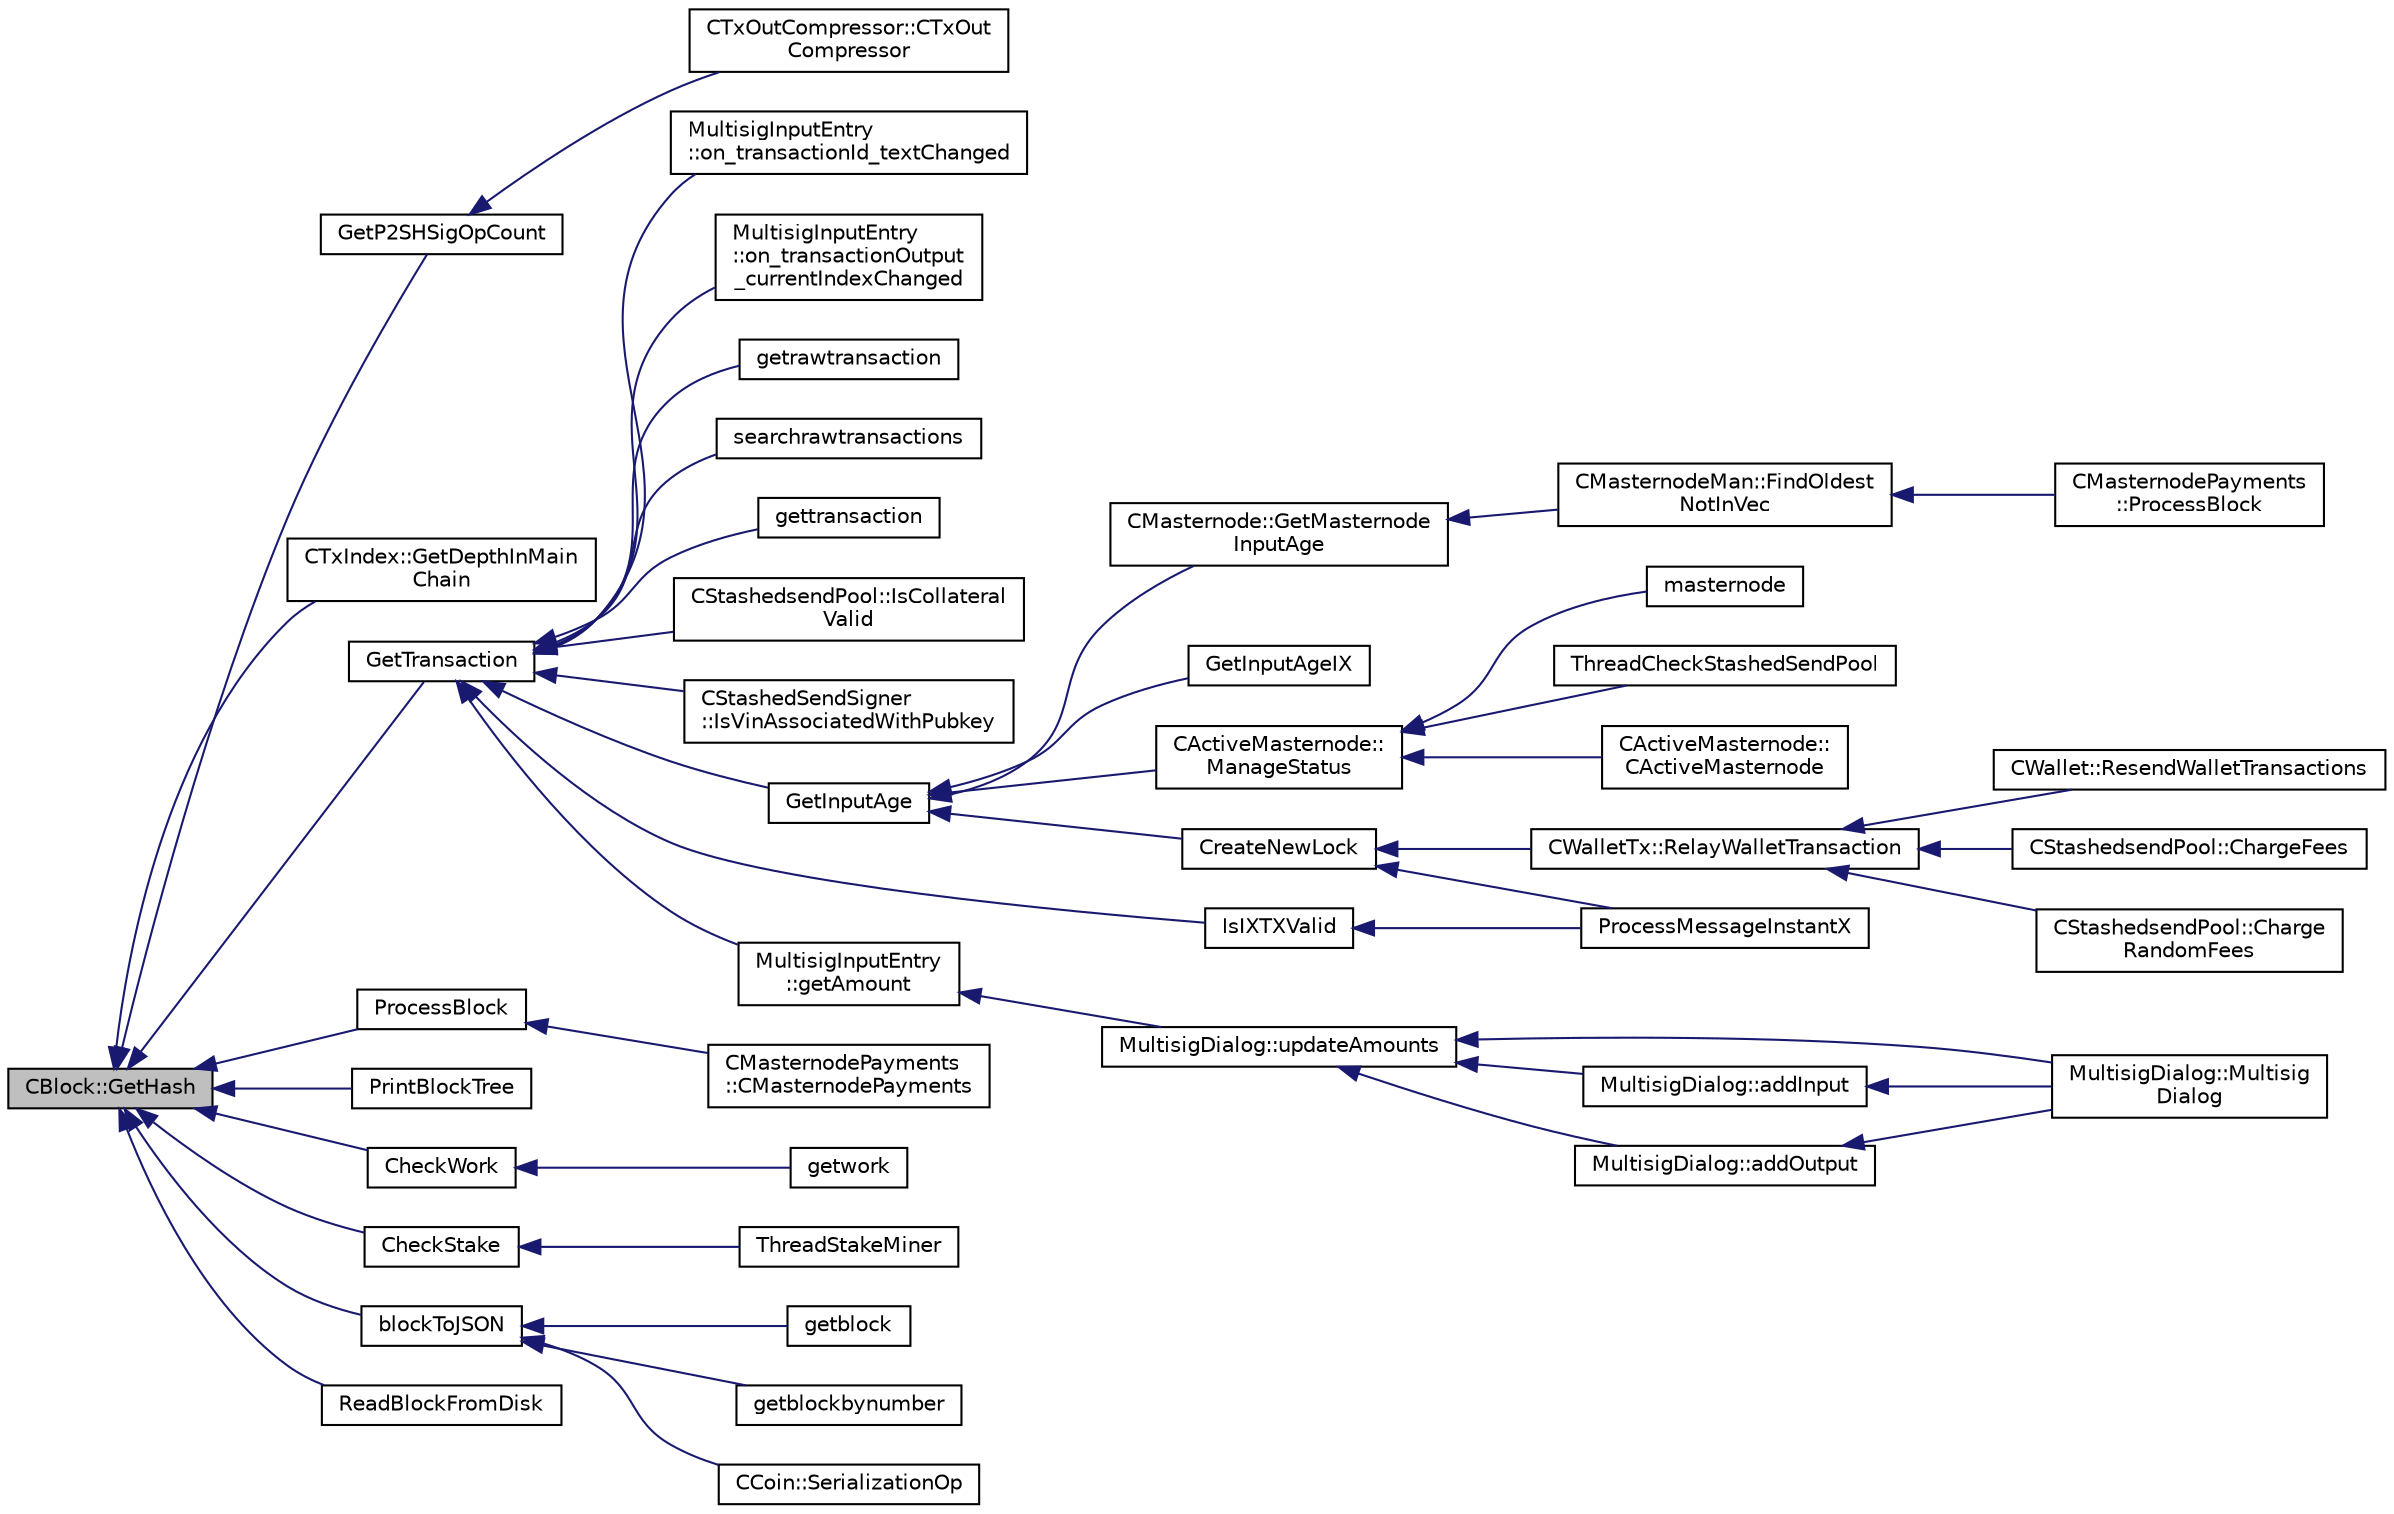 digraph "CBlock::GetHash"
{
  edge [fontname="Helvetica",fontsize="10",labelfontname="Helvetica",labelfontsize="10"];
  node [fontname="Helvetica",fontsize="10",shape=record];
  rankdir="LR";
  Node51 [label="CBlock::GetHash",height=0.2,width=0.4,color="black", fillcolor="grey75", style="filled", fontcolor="black"];
  Node51 -> Node52 [dir="back",color="midnightblue",fontsize="10",style="solid",fontname="Helvetica"];
  Node52 [label="GetP2SHSigOpCount",height=0.2,width=0.4,color="black", fillcolor="white", style="filled",URL="$d4/dbf/main_8h.html#acc0a05d60127f0cfcf778348670067e0",tooltip="Count ECDSA signature operations in pay-to-script-hash inputs. "];
  Node52 -> Node53 [dir="back",color="midnightblue",fontsize="10",style="solid",fontname="Helvetica"];
  Node53 [label="CTxOutCompressor::CTxOut\lCompressor",height=0.2,width=0.4,color="black", fillcolor="white", style="filled",URL="$d9/d8d/class_c_tx_out_compressor.html#a38ef1033989cd003de65598620d15cea"];
  Node51 -> Node54 [dir="back",color="midnightblue",fontsize="10",style="solid",fontname="Helvetica"];
  Node54 [label="CTxIndex::GetDepthInMain\lChain",height=0.2,width=0.4,color="black", fillcolor="white", style="filled",URL="$d5/db3/class_c_tx_index.html#ae18990b9796ee365ae2f384a2b334fe0"];
  Node51 -> Node55 [dir="back",color="midnightblue",fontsize="10",style="solid",fontname="Helvetica"];
  Node55 [label="GetTransaction",height=0.2,width=0.4,color="black", fillcolor="white", style="filled",URL="$d4/dbf/main_8h.html#a7d2a4633e4e0e8e4cb9c881d45a496b5"];
  Node55 -> Node56 [dir="back",color="midnightblue",fontsize="10",style="solid",fontname="Helvetica"];
  Node56 [label="IsIXTXValid",height=0.2,width=0.4,color="black", fillcolor="white", style="filled",URL="$d6/d5f/instantx_8h.html#a091b5dc50769595bb701d5f85ca475e5"];
  Node56 -> Node57 [dir="back",color="midnightblue",fontsize="10",style="solid",fontname="Helvetica"];
  Node57 [label="ProcessMessageInstantX",height=0.2,width=0.4,color="black", fillcolor="white", style="filled",URL="$d6/d5f/instantx_8h.html#aa516cb499ead2691d8ab216a499db5d0"];
  Node55 -> Node58 [dir="back",color="midnightblue",fontsize="10",style="solid",fontname="Helvetica"];
  Node58 [label="GetInputAge",height=0.2,width=0.4,color="black", fillcolor="white", style="filled",URL="$d4/dbf/main_8h.html#ae137d76bbcaf8d65fab905889b504e26"];
  Node58 -> Node59 [dir="back",color="midnightblue",fontsize="10",style="solid",fontname="Helvetica"];
  Node59 [label="CActiveMasternode::\lManageStatus",height=0.2,width=0.4,color="black", fillcolor="white", style="filled",URL="$d9/d29/class_c_active_masternode.html#a8004b3b2100da7dcfedbd1e959633e51"];
  Node59 -> Node60 [dir="back",color="midnightblue",fontsize="10",style="solid",fontname="Helvetica"];
  Node60 [label="CActiveMasternode::\lCActiveMasternode",height=0.2,width=0.4,color="black", fillcolor="white", style="filled",URL="$d9/d29/class_c_active_masternode.html#a7ffb946d1b2aad0054d3b3efce8c0543"];
  Node59 -> Node61 [dir="back",color="midnightblue",fontsize="10",style="solid",fontname="Helvetica"];
  Node61 [label="masternode",height=0.2,width=0.4,color="black", fillcolor="white", style="filled",URL="$d5/d6b/rpcstashedsend_8cpp.html#a30609e443aeb47c29ed0878d16b1b5e1"];
  Node59 -> Node62 [dir="back",color="midnightblue",fontsize="10",style="solid",fontname="Helvetica"];
  Node62 [label="ThreadCheckStashedSendPool",height=0.2,width=0.4,color="black", fillcolor="white", style="filled",URL="$d9/dbc/stashedsend_8h.html#ab583ddc86effded8432ea5387f77d883"];
  Node58 -> Node63 [dir="back",color="midnightblue",fontsize="10",style="solid",fontname="Helvetica"];
  Node63 [label="CreateNewLock",height=0.2,width=0.4,color="black", fillcolor="white", style="filled",URL="$d6/d5f/instantx_8h.html#a3774b6dae3dfa0a6c85e3604e742150c"];
  Node63 -> Node57 [dir="back",color="midnightblue",fontsize="10",style="solid",fontname="Helvetica"];
  Node63 -> Node64 [dir="back",color="midnightblue",fontsize="10",style="solid",fontname="Helvetica"];
  Node64 [label="CWalletTx::RelayWalletTransaction",height=0.2,width=0.4,color="black", fillcolor="white", style="filled",URL="$d6/d53/class_c_wallet_tx.html#aec8c50f3fcde27525485b6cd4a4e19b5"];
  Node64 -> Node65 [dir="back",color="midnightblue",fontsize="10",style="solid",fontname="Helvetica"];
  Node65 [label="CStashedsendPool::ChargeFees",height=0.2,width=0.4,color="black", fillcolor="white", style="filled",URL="$dd/d8a/class_c_stashedsend_pool.html#acd76c93879dbcbdda4ca0a253f0d9c68",tooltip="Charge fees to bad actors (Charge clients a fee if they&#39;re abusive) "];
  Node64 -> Node66 [dir="back",color="midnightblue",fontsize="10",style="solid",fontname="Helvetica"];
  Node66 [label="CStashedsendPool::Charge\lRandomFees",height=0.2,width=0.4,color="black", fillcolor="white", style="filled",URL="$dd/d8a/class_c_stashedsend_pool.html#abcf715f6e5e01039218bf4881fffc3fe",tooltip="Rarely charge fees to pay miners. "];
  Node64 -> Node67 [dir="back",color="midnightblue",fontsize="10",style="solid",fontname="Helvetica"];
  Node67 [label="CWallet::ResendWalletTransactions",height=0.2,width=0.4,color="black", fillcolor="white", style="filled",URL="$d2/de5/class_c_wallet.html#ace33dcf23623d2036a38696bc3a94553"];
  Node58 -> Node68 [dir="back",color="midnightblue",fontsize="10",style="solid",fontname="Helvetica"];
  Node68 [label="GetInputAgeIX",height=0.2,width=0.4,color="black", fillcolor="white", style="filled",URL="$d4/dbf/main_8h.html#a5c7b9ac7929375148311307df7e446d0"];
  Node58 -> Node69 [dir="back",color="midnightblue",fontsize="10",style="solid",fontname="Helvetica"];
  Node69 [label="CMasternode::GetMasternode\lInputAge",height=0.2,width=0.4,color="black", fillcolor="white", style="filled",URL="$d6/dac/class_c_masternode.html#abc43d7a984d888b6dbc59a667a2fbc17"];
  Node69 -> Node70 [dir="back",color="midnightblue",fontsize="10",style="solid",fontname="Helvetica"];
  Node70 [label="CMasternodeMan::FindOldest\lNotInVec",height=0.2,width=0.4,color="black", fillcolor="white", style="filled",URL="$dc/d6b/class_c_masternode_man.html#a573f7201b1bc84d277d17c4e165f8842"];
  Node70 -> Node71 [dir="back",color="midnightblue",fontsize="10",style="solid",fontname="Helvetica"];
  Node71 [label="CMasternodePayments\l::ProcessBlock",height=0.2,width=0.4,color="black", fillcolor="white", style="filled",URL="$dc/d9a/class_c_masternode_payments.html#aa23dfbc148f10f601e9771bfcffea441"];
  Node55 -> Node72 [dir="back",color="midnightblue",fontsize="10",style="solid",fontname="Helvetica"];
  Node72 [label="MultisigInputEntry\l::getAmount",height=0.2,width=0.4,color="black", fillcolor="white", style="filled",URL="$d9/d3d/class_multisig_input_entry.html#a0b0e1379adc39ad68ab4a69b428a58f1"];
  Node72 -> Node73 [dir="back",color="midnightblue",fontsize="10",style="solid",fontname="Helvetica"];
  Node73 [label="MultisigDialog::updateAmounts",height=0.2,width=0.4,color="black", fillcolor="white", style="filled",URL="$d4/df4/class_multisig_dialog.html#a379a982d66b016e0e6f43a6d7dc8527a"];
  Node73 -> Node74 [dir="back",color="midnightblue",fontsize="10",style="solid",fontname="Helvetica"];
  Node74 [label="MultisigDialog::Multisig\lDialog",height=0.2,width=0.4,color="black", fillcolor="white", style="filled",URL="$d4/df4/class_multisig_dialog.html#af8ff2a9f6dc05a9468d955cb428c6474"];
  Node73 -> Node75 [dir="back",color="midnightblue",fontsize="10",style="solid",fontname="Helvetica"];
  Node75 [label="MultisigDialog::addInput",height=0.2,width=0.4,color="black", fillcolor="white", style="filled",URL="$d4/df4/class_multisig_dialog.html#a52e84a493f932da1e9e40b4c90d4e35a"];
  Node75 -> Node74 [dir="back",color="midnightblue",fontsize="10",style="solid",fontname="Helvetica"];
  Node73 -> Node76 [dir="back",color="midnightblue",fontsize="10",style="solid",fontname="Helvetica"];
  Node76 [label="MultisigDialog::addOutput",height=0.2,width=0.4,color="black", fillcolor="white", style="filled",URL="$d4/df4/class_multisig_dialog.html#a2fcffef63f71dc0178f4abdc3de2f850"];
  Node76 -> Node74 [dir="back",color="midnightblue",fontsize="10",style="solid",fontname="Helvetica"];
  Node55 -> Node77 [dir="back",color="midnightblue",fontsize="10",style="solid",fontname="Helvetica"];
  Node77 [label="MultisigInputEntry\l::on_transactionId_textChanged",height=0.2,width=0.4,color="black", fillcolor="white", style="filled",URL="$d9/d3d/class_multisig_input_entry.html#a1cb42a240e71f999f06fbf7e4ffbc982"];
  Node55 -> Node78 [dir="back",color="midnightblue",fontsize="10",style="solid",fontname="Helvetica"];
  Node78 [label="MultisigInputEntry\l::on_transactionOutput\l_currentIndexChanged",height=0.2,width=0.4,color="black", fillcolor="white", style="filled",URL="$d9/d3d/class_multisig_input_entry.html#a122ee9305bd98ccb311698169be45941"];
  Node55 -> Node79 [dir="back",color="midnightblue",fontsize="10",style="solid",fontname="Helvetica"];
  Node79 [label="getrawtransaction",height=0.2,width=0.4,color="black", fillcolor="white", style="filled",URL="$dc/da8/rpcrawtransaction_8cpp.html#a12e1b8a05d99d1544e5343c2282cc55a"];
  Node55 -> Node80 [dir="back",color="midnightblue",fontsize="10",style="solid",fontname="Helvetica"];
  Node80 [label="searchrawtransactions",height=0.2,width=0.4,color="black", fillcolor="white", style="filled",URL="$dc/da8/rpcrawtransaction_8cpp.html#ae119520f4c7a75fcaf31fbfaf8dff482"];
  Node55 -> Node81 [dir="back",color="midnightblue",fontsize="10",style="solid",fontname="Helvetica"];
  Node81 [label="gettransaction",height=0.2,width=0.4,color="black", fillcolor="white", style="filled",URL="$df/d1d/rpcwallet_8cpp.html#a845c15a1402787fcf2cc021111ea89f5"];
  Node55 -> Node82 [dir="back",color="midnightblue",fontsize="10",style="solid",fontname="Helvetica"];
  Node82 [label="CStashedsendPool::IsCollateral\lValid",height=0.2,width=0.4,color="black", fillcolor="white", style="filled",URL="$dd/d8a/class_c_stashedsend_pool.html#a953b684a05b58919c45c8c6f159b0b14",tooltip="If the collateral is valid given by a client. "];
  Node55 -> Node83 [dir="back",color="midnightblue",fontsize="10",style="solid",fontname="Helvetica"];
  Node83 [label="CStashedSendSigner\l::IsVinAssociatedWithPubkey",height=0.2,width=0.4,color="black", fillcolor="white", style="filled",URL="$da/d0a/class_c_stashed_send_signer.html#aaca192c63b69266a4ac439051d3bbf58",tooltip="Is the inputs associated with this public key? (and there is 20000 ION - checking if valid masternode..."];
  Node51 -> Node84 [dir="back",color="midnightblue",fontsize="10",style="solid",fontname="Helvetica"];
  Node84 [label="ProcessBlock",height=0.2,width=0.4,color="black", fillcolor="white", style="filled",URL="$d4/dbf/main_8h.html#a7c8a7be3439bb5e1e40548a332a3cf29"];
  Node84 -> Node85 [dir="back",color="midnightblue",fontsize="10",style="solid",fontname="Helvetica"];
  Node85 [label="CMasternodePayments\l::CMasternodePayments",height=0.2,width=0.4,color="black", fillcolor="white", style="filled",URL="$dc/d9a/class_c_masternode_payments.html#a4b9454f265a927528c881716e7649973"];
  Node51 -> Node86 [dir="back",color="midnightblue",fontsize="10",style="solid",fontname="Helvetica"];
  Node86 [label="PrintBlockTree",height=0.2,width=0.4,color="black", fillcolor="white", style="filled",URL="$d4/dbf/main_8h.html#aac88c75e65aa0dee60e4332dbcc16120"];
  Node51 -> Node87 [dir="back",color="midnightblue",fontsize="10",style="solid",fontname="Helvetica"];
  Node87 [label="CheckWork",height=0.2,width=0.4,color="black", fillcolor="white", style="filled",URL="$de/d13/miner_8h.html#aadd8a05aa6d8fae1c0f4daa5e971a12a",tooltip="Check mined proof-of-work block. "];
  Node87 -> Node88 [dir="back",color="midnightblue",fontsize="10",style="solid",fontname="Helvetica"];
  Node88 [label="getwork",height=0.2,width=0.4,color="black", fillcolor="white", style="filled",URL="$d4/ddd/rpcmining_8cpp.html#a356be62c93d38267a7da9e1cb644d547"];
  Node51 -> Node89 [dir="back",color="midnightblue",fontsize="10",style="solid",fontname="Helvetica"];
  Node89 [label="CheckStake",height=0.2,width=0.4,color="black", fillcolor="white", style="filled",URL="$de/d13/miner_8h.html#a68be4bcfa03b86095641eac5ca996fed",tooltip="Check mined proof-of-stake block. "];
  Node89 -> Node90 [dir="back",color="midnightblue",fontsize="10",style="solid",fontname="Helvetica"];
  Node90 [label="ThreadStakeMiner",height=0.2,width=0.4,color="black", fillcolor="white", style="filled",URL="$d6/de3/miner_8cpp.html#a31faece5ef0e403969b3d3debd79b352"];
  Node51 -> Node91 [dir="back",color="midnightblue",fontsize="10",style="solid",fontname="Helvetica"];
  Node91 [label="blockToJSON",height=0.2,width=0.4,color="black", fillcolor="white", style="filled",URL="$d0/d47/rpcblockchain_8cpp.html#a414df5de934bac4418f19c9293f63dad"];
  Node91 -> Node92 [dir="back",color="midnightblue",fontsize="10",style="solid",fontname="Helvetica"];
  Node92 [label="CCoin::SerializationOp",height=0.2,width=0.4,color="black", fillcolor="white", style="filled",URL="$d6/d99/struct_c_coin.html#a2a0a2532bdacb03b087b3b0a400830ec"];
  Node91 -> Node93 [dir="back",color="midnightblue",fontsize="10",style="solid",fontname="Helvetica"];
  Node93 [label="getblock",height=0.2,width=0.4,color="black", fillcolor="white", style="filled",URL="$d0/d47/rpcblockchain_8cpp.html#a63608cf1bb275120194c3b4e070af3d7"];
  Node91 -> Node94 [dir="back",color="midnightblue",fontsize="10",style="solid",fontname="Helvetica"];
  Node94 [label="getblockbynumber",height=0.2,width=0.4,color="black", fillcolor="white", style="filled",URL="$d0/d47/rpcblockchain_8cpp.html#a4039f7b3e313c63b81c98e3fc479a117"];
  Node51 -> Node95 [dir="back",color="midnightblue",fontsize="10",style="solid",fontname="Helvetica"];
  Node95 [label="ReadBlockFromDisk",height=0.2,width=0.4,color="black", fillcolor="white", style="filled",URL="$db/d38/validation_8h.html#aee79e45a0b167f9b312f83a23880cfbc"];
}
